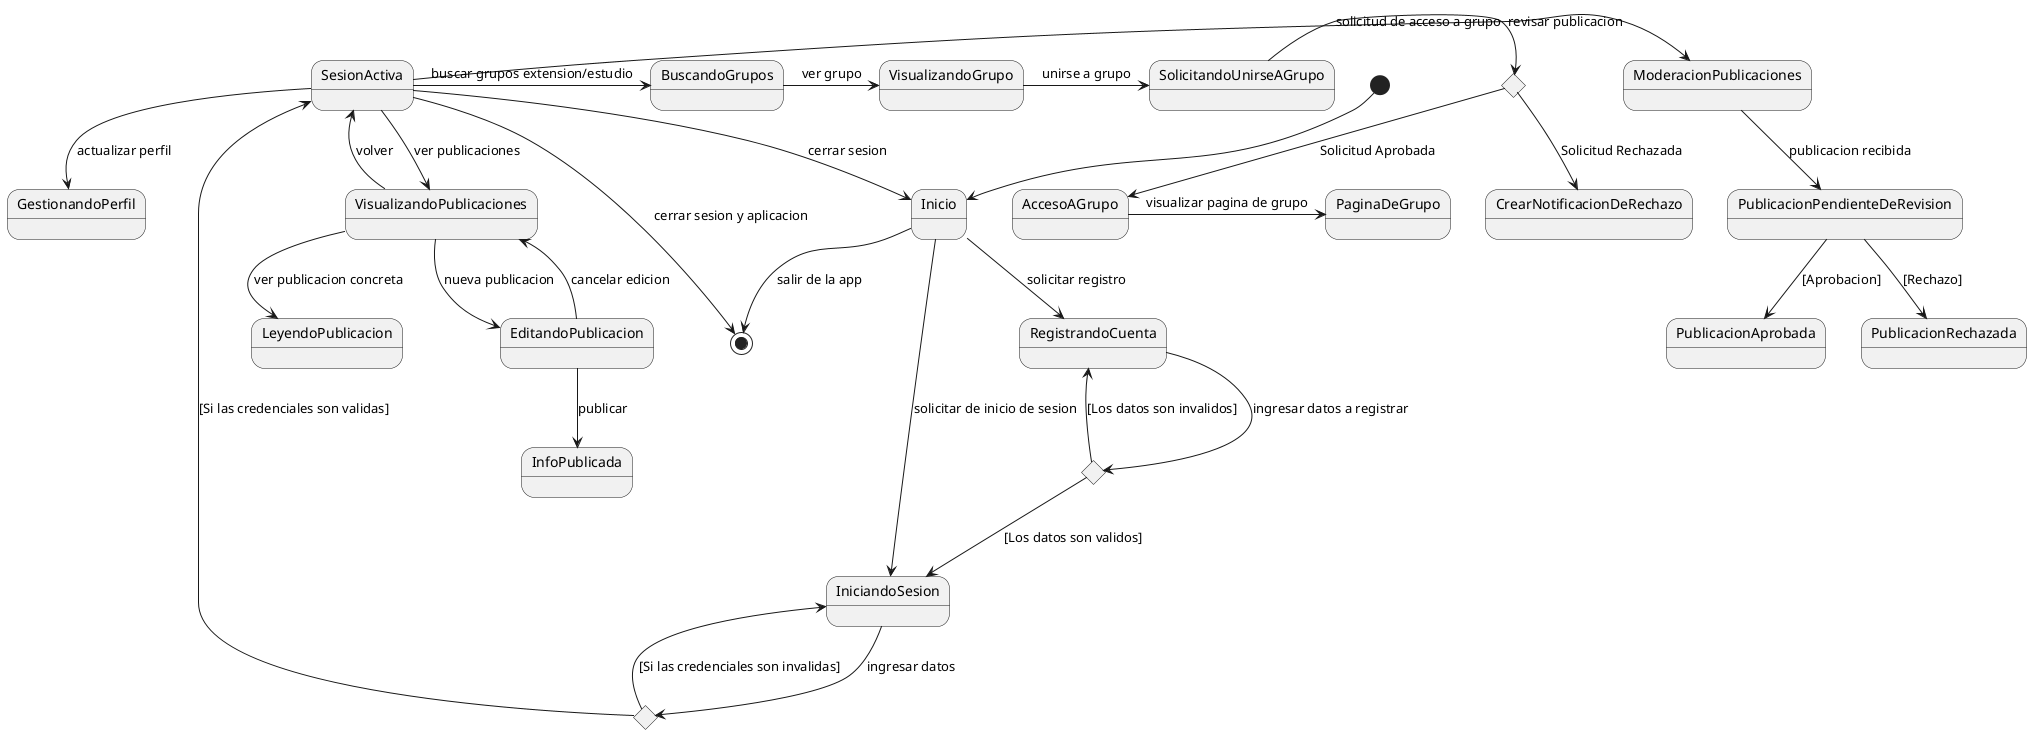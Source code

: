 @startuml Diagrama de estado

[*] --> Inicio
 Inicio--> IniciandoSesion : solicitar de inicio de sesion
 Inicio --> RegistrandoCuenta: solicitar registro

state a <<choice>> 

IniciandoSesion --> a : ingresar datos

a--> SesionActiva : [Si las credenciales son validas]
a--> IniciandoSesion : [Si las credenciales son invalidas]

state b <<choice>>

RegistrandoCuenta --> b : ingresar datos a registrar
 
b--> IniciandoSesion : [Los datos son validos]
b-->RegistrandoCuenta : [Los datos son invalidos]

SesionActiva --> Inicio : cerrar sesion

Inicio --> [*] : salir de la app

SesionActiva --> [*] : cerrar sesion y aplicacion
SesionActiva --> VisualizandoPublicaciones : ver publicaciones
VisualizandoPublicaciones --> SesionActiva : volver
VisualizandoPublicaciones --> EditandoPublicacion : nueva publicacion
EditandoPublicacion --> InfoPublicada : publicar
VisualizandoPublicaciones --> LeyendoPublicacion : ver publicacion concreta
EditandoPublicacion --> VisualizandoPublicaciones : cancelar edicion
SesionActiva --> GestionandoPerfil : actualizar perfil
SesionActiva -> ModeracionPublicaciones: revisar publicacion
ModeracionPublicaciones --> PublicacionPendienteDeRevision: publicacion recibida
PublicacionPendienteDeRevision --> PublicacionAprobada: [Aprobacion]
PublicacionPendienteDeRevision --> PublicacionRechazada: [Rechazo]
SesionActiva -> BuscandoGrupos : buscar grupos extension/estudio
BuscandoGrupos -> VisualizandoGrupo : ver grupo
VisualizandoGrupo -> SolicitandoUnirseAGrupo : unirse a grupo

state c <<choice>>

SolicitandoUnirseAGrupo -> c : solicitud de acceso a grupo
c --> AccesoAGrupo : Solicitud Aprobada
c --> CrearNotificacionDeRechazo : Solicitud Rechazada
AccesoAGrupo -> PaginaDeGrupo : visualizar pagina de grupo

@enduml